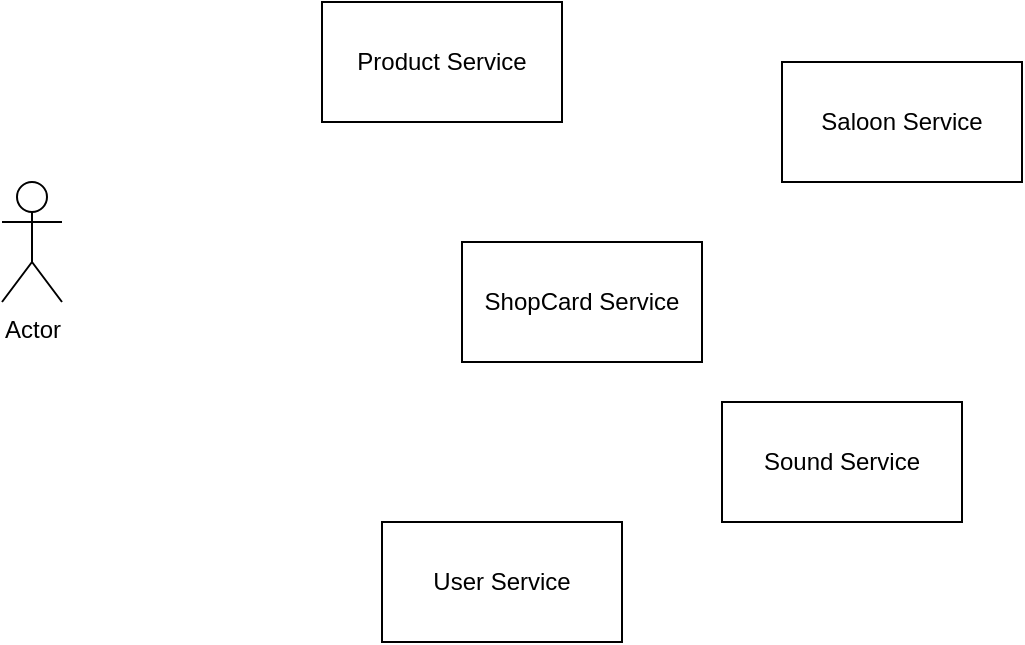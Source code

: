 <mxfile version="21.6.5" type="device">
  <diagram name="Page-1" id="7ufojl2AYmXV3G9yvdlQ">
    <mxGraphModel dx="2629" dy="909" grid="1" gridSize="10" guides="1" tooltips="1" connect="1" arrows="1" fold="1" page="1" pageScale="1" pageWidth="827" pageHeight="1169" math="0" shadow="0">
      <root>
        <mxCell id="0" />
        <mxCell id="1" parent="0" />
        <mxCell id="sy79EJNbQVCAYSITHBRH-1" value="Actor" style="shape=umlActor;verticalLabelPosition=bottom;verticalAlign=top;html=1;outlineConnect=0;" vertex="1" parent="1">
          <mxGeometry x="-790" y="360" width="30" height="60" as="geometry" />
        </mxCell>
        <mxCell id="sy79EJNbQVCAYSITHBRH-2" value="Product Service" style="rounded=0;whiteSpace=wrap;html=1;" vertex="1" parent="1">
          <mxGeometry x="-630" y="270" width="120" height="60" as="geometry" />
        </mxCell>
        <mxCell id="sy79EJNbQVCAYSITHBRH-3" value="ShopCard Service" style="rounded=0;whiteSpace=wrap;html=1;" vertex="1" parent="1">
          <mxGeometry x="-560" y="390" width="120" height="60" as="geometry" />
        </mxCell>
        <mxCell id="sy79EJNbQVCAYSITHBRH-4" value="Saloon Service" style="rounded=0;whiteSpace=wrap;html=1;" vertex="1" parent="1">
          <mxGeometry x="-400" y="300" width="120" height="60" as="geometry" />
        </mxCell>
        <mxCell id="sy79EJNbQVCAYSITHBRH-5" value="User Service" style="rounded=0;whiteSpace=wrap;html=1;" vertex="1" parent="1">
          <mxGeometry x="-600" y="530" width="120" height="60" as="geometry" />
        </mxCell>
        <mxCell id="sy79EJNbQVCAYSITHBRH-6" value="Sound Service" style="rounded=0;whiteSpace=wrap;html=1;" vertex="1" parent="1">
          <mxGeometry x="-430" y="470" width="120" height="60" as="geometry" />
        </mxCell>
      </root>
    </mxGraphModel>
  </diagram>
</mxfile>
